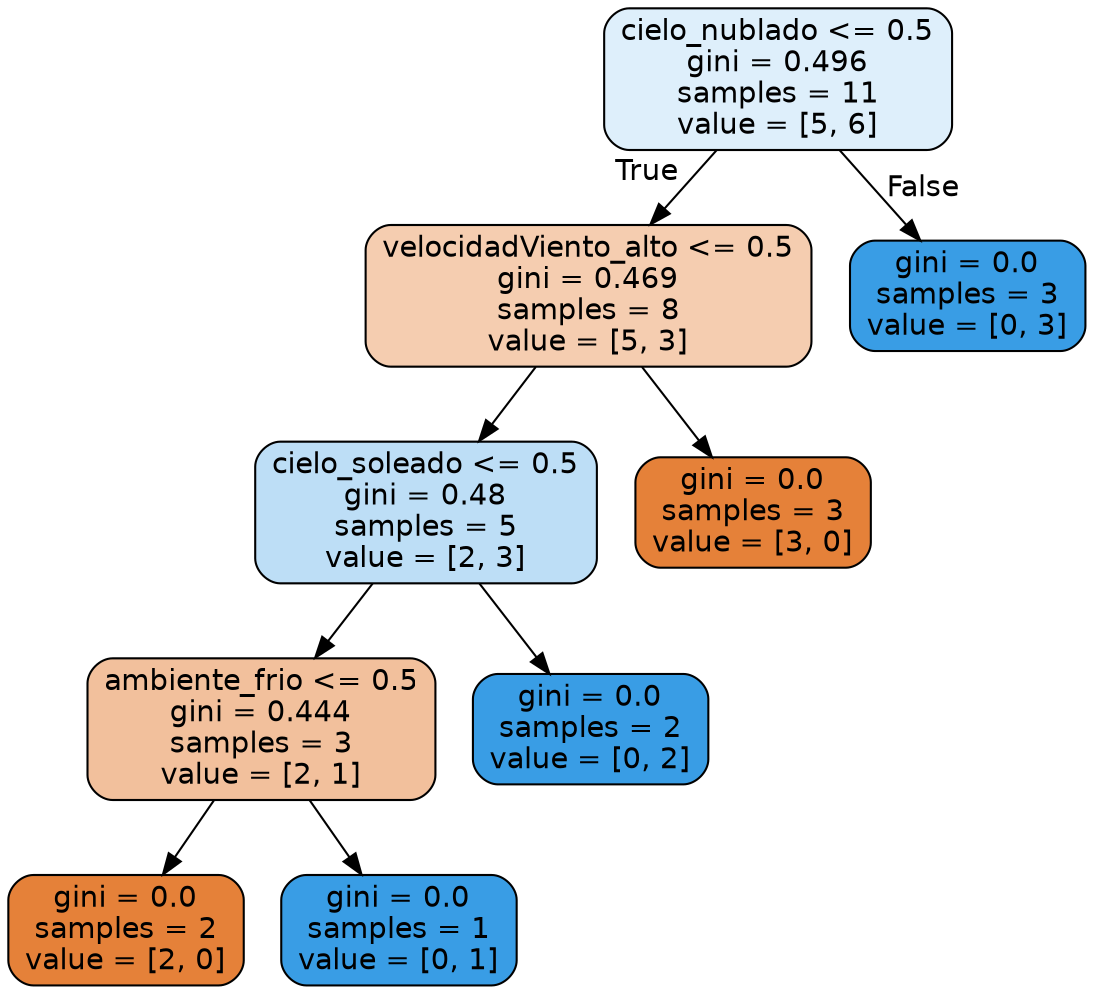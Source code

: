 digraph Tree {
node [shape=box, style="filled, rounded", color="black", fontname=helvetica] ;
edge [fontname=helvetica] ;
0 [label="cielo_nublado <= 0.5\ngini = 0.496\nsamples = 11\nvalue = [5, 6]", fillcolor="#deeffb"] ;
1 [label="velocidadViento_alto <= 0.5\ngini = 0.469\nsamples = 8\nvalue = [5, 3]", fillcolor="#f5cdb0"] ;
0 -> 1 [labeldistance=2.5, labelangle=45, headlabel="True"] ;
2 [label="cielo_soleado <= 0.5\ngini = 0.48\nsamples = 5\nvalue = [2, 3]", fillcolor="#bddef6"] ;
1 -> 2 ;
3 [label="ambiente_frio <= 0.5\ngini = 0.444\nsamples = 3\nvalue = [2, 1]", fillcolor="#f2c09c"] ;
2 -> 3 ;
4 [label="gini = 0.0\nsamples = 2\nvalue = [2, 0]", fillcolor="#e58139"] ;
3 -> 4 ;
5 [label="gini = 0.0\nsamples = 1\nvalue = [0, 1]", fillcolor="#399de5"] ;
3 -> 5 ;
6 [label="gini = 0.0\nsamples = 2\nvalue = [0, 2]", fillcolor="#399de5"] ;
2 -> 6 ;
7 [label="gini = 0.0\nsamples = 3\nvalue = [3, 0]", fillcolor="#e58139"] ;
1 -> 7 ;
8 [label="gini = 0.0\nsamples = 3\nvalue = [0, 3]", fillcolor="#399de5"] ;
0 -> 8 [labeldistance=2.5, labelangle=-45, headlabel="False"] ;
}
